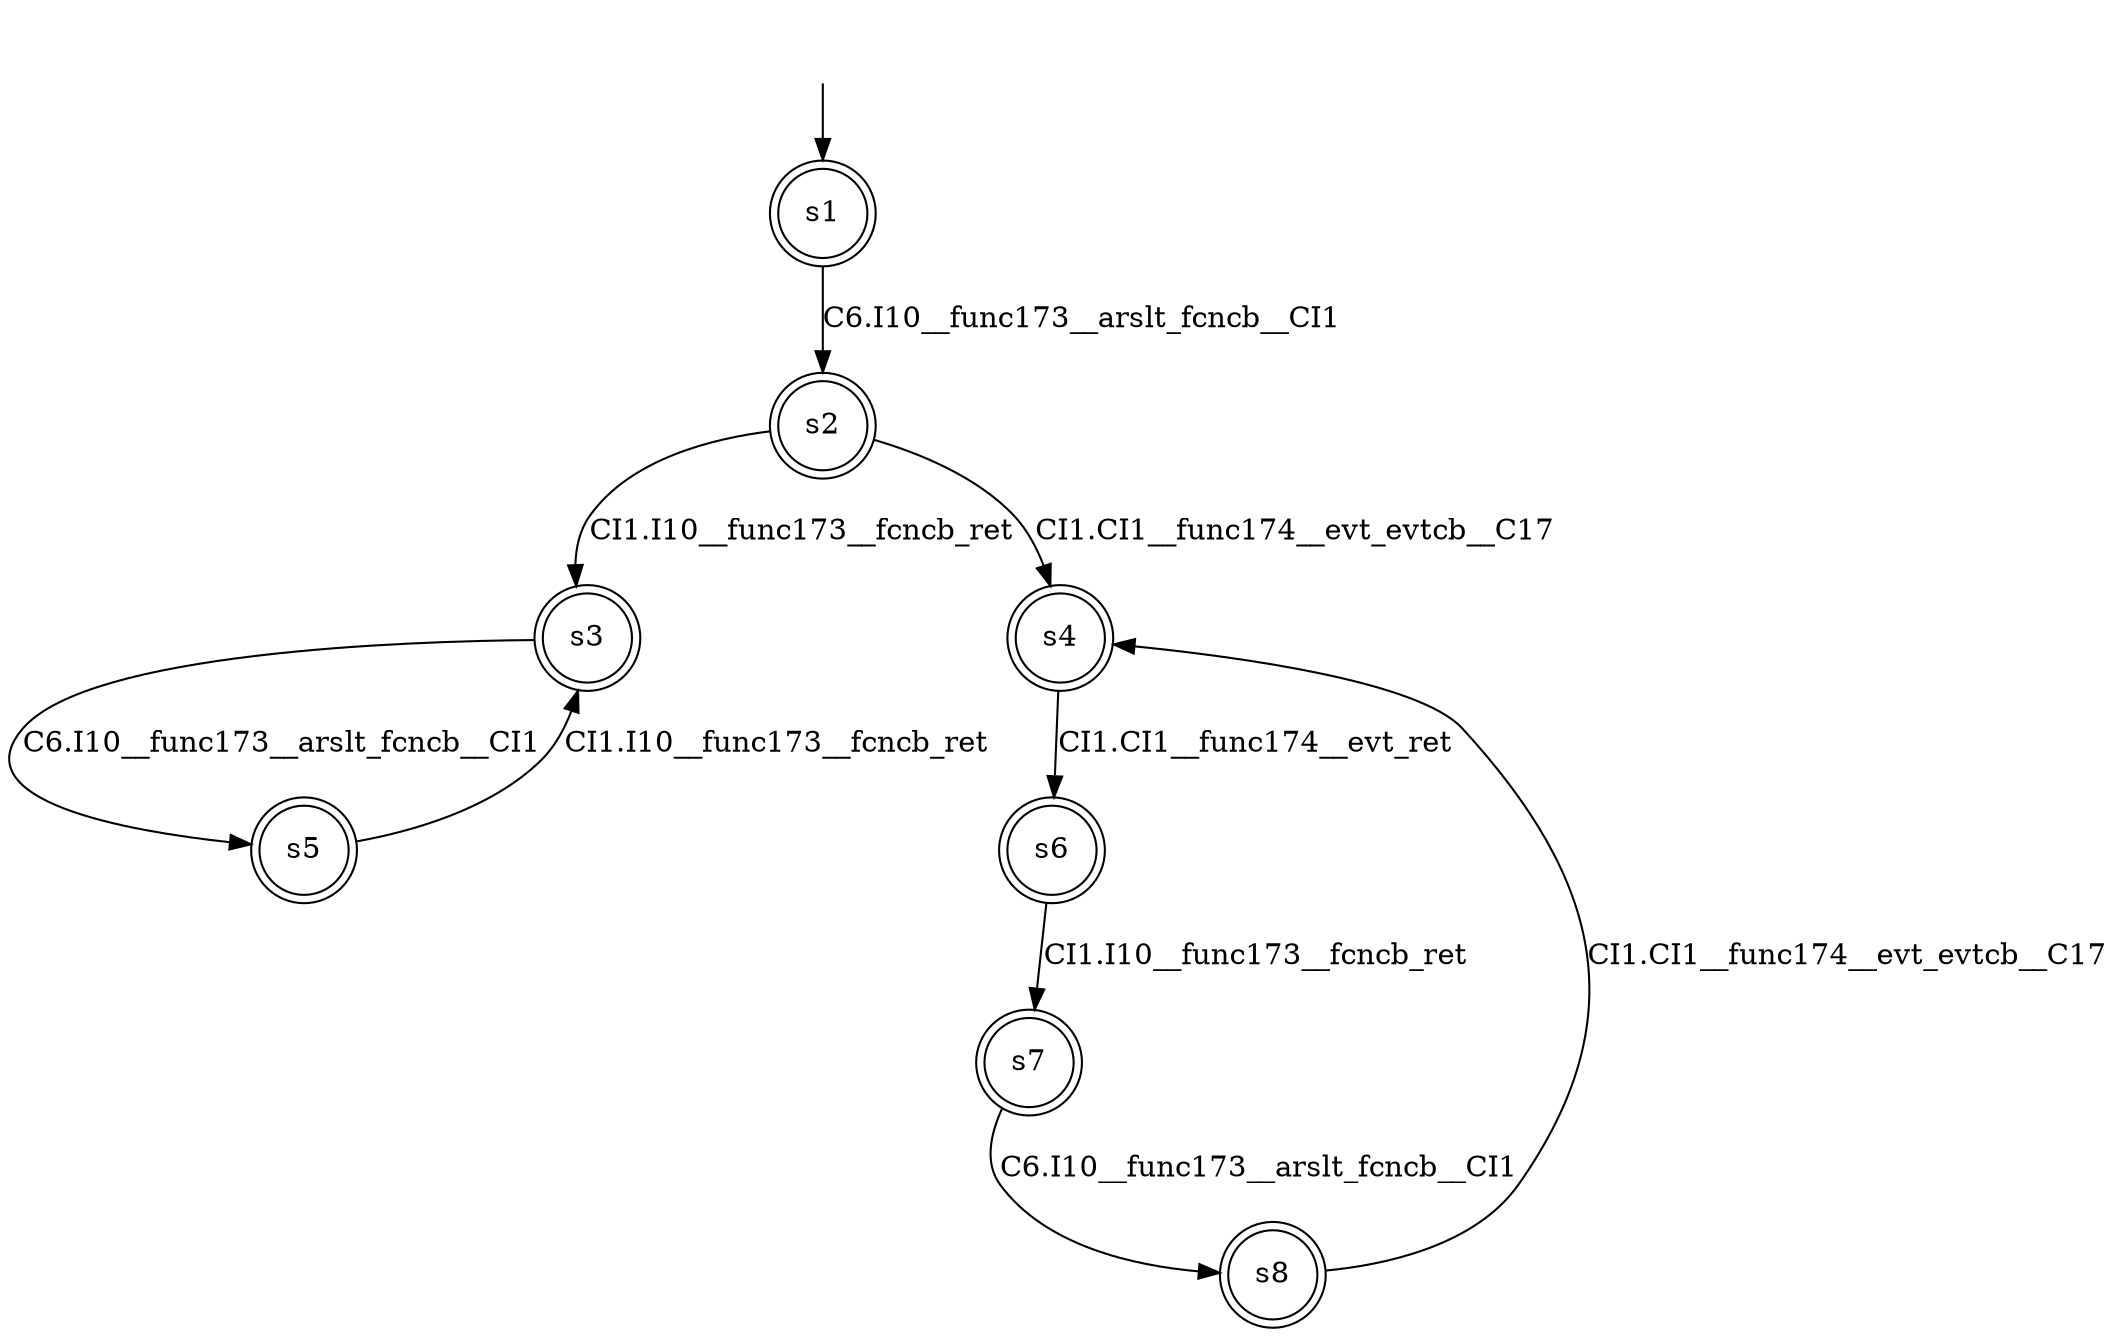 digraph automaton {
	1 [label=<s1> shape="doublecircle"];
	2 [label=<s2> shape="doublecircle"];
	3 [label=<s3> shape="doublecircle"];
	4 [label=<s4> shape="doublecircle"];
	5 [label=<s5> shape="doublecircle"];
	6 [label=<s6> shape="doublecircle"];
	7 [label=<s7> shape="doublecircle"];
	8 [label=<s8> shape="doublecircle"];
	__init1 [label=<> shape="none"];
	__init1 -> 1;
	1 -> 2 [label=<C6.I10__func173__arslt_fcncb__CI1> id="1-0-2"];
	2 -> 3 [label=<CI1.I10__func173__fcncb_ret> id="2-0-3"];
	2 -> 4 [label=<CI1.CI1__func174__evt_evtcb__C17> id="2-1-4"];
	3 -> 5 [label=<C6.I10__func173__arslt_fcncb__CI1> id="3-0-5"];
	4 -> 6 [label=<CI1.CI1__func174__evt_ret> id="4-0-6"];
	5 -> 3 [label=<CI1.I10__func173__fcncb_ret> id="5-0-3"];
	6 -> 7 [label=<CI1.I10__func173__fcncb_ret> id="6-0-7"];
	7 -> 8 [label=<C6.I10__func173__arslt_fcncb__CI1> id="7-0-8"];
	8 -> 4 [label=<CI1.CI1__func174__evt_evtcb__C17> id="8-0-4"];
}
